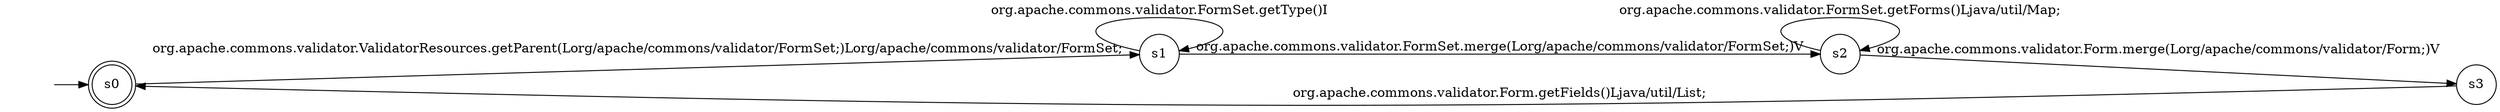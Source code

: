 digraph Automaton {
  rankdir = LR;
  0 [shape=doublecircle,label="s0"];
  initial [shape=plaintext,label=""];
  initial -> 0
  1 [shape=circle,label="s3"];
  2 [shape=circle,label="s1"];
  3 [shape=circle,label="s2"];
  0 -> 2 [label="org.apache.commons.validator.ValidatorResources.getParent(Lorg/apache/commons/validator/FormSet;)Lorg/apache/commons/validator/FormSet;"];
  2 -> 2 [label="org.apache.commons.validator.FormSet.getType()I"];
  2 -> 3 [label="org.apache.commons.validator.FormSet.merge(Lorg/apache/commons/validator/FormSet;)V"];
  3 -> 1 [label="org.apache.commons.validator.Form.merge(Lorg/apache/commons/validator/Form;)V"];
  1 -> 0 [label="org.apache.commons.validator.Form.getFields()Ljava/util/List;"];
  3 -> 3 [label="org.apache.commons.validator.FormSet.getForms()Ljava/util/Map;"];
}
